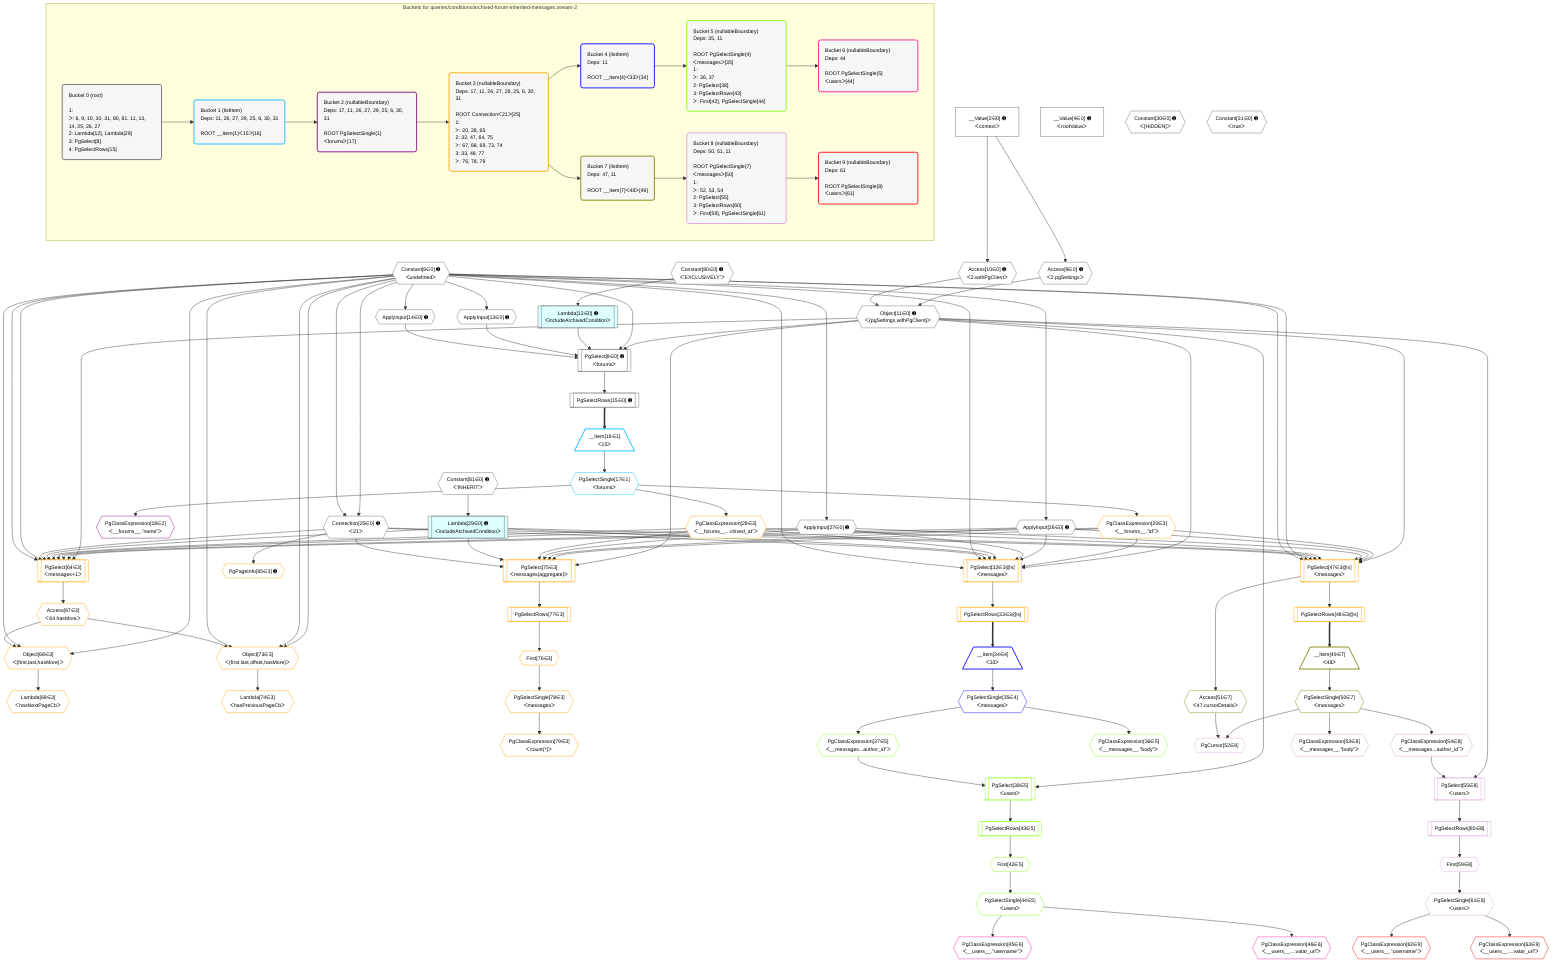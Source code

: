 %%{init: {'themeVariables': { 'fontSize': '12px'}}}%%
graph TD
    classDef path fill:#eee,stroke:#000,color:#000
    classDef plan fill:#fff,stroke-width:1px,color:#000
    classDef itemplan fill:#fff,stroke-width:2px,color:#000
    classDef unbatchedplan fill:#dff,stroke-width:1px,color:#000
    classDef sideeffectplan fill:#fcc,stroke-width:2px,color:#000
    classDef bucket fill:#f6f6f6,color:#000,stroke-width:2px,text-align:left


    %% plan dependencies
    PgSelect8[["PgSelect[8∈0] ➊<br />ᐸforumsᐳ"]]:::plan
    Object11{{"Object[11∈0] ➊<br />ᐸ{pgSettings,withPgClient}ᐳ"}}:::plan
    Constant6{{"Constant[6∈0] ➊<br />ᐸundefinedᐳ"}}:::plan
    Lambda12[["Lambda[12∈0] ➊<br />ᐸincludeArchivedConditionᐳ"]]:::unbatchedplan
    ApplyInput13{{"ApplyInput[13∈0] ➊"}}:::plan
    ApplyInput14{{"ApplyInput[14∈0] ➊"}}:::plan
    Object11 & Constant6 & Lambda12 & ApplyInput13 & ApplyInput14 --> PgSelect8
    Access9{{"Access[9∈0] ➊<br />ᐸ2.pgSettingsᐳ"}}:::plan
    Access10{{"Access[10∈0] ➊<br />ᐸ2.withPgClientᐳ"}}:::plan
    Access9 & Access10 --> Object11
    Connection25{{"Connection[25∈0] ➊<br />ᐸ21ᐳ"}}:::plan
    Constant6 & Constant6 --> Connection25
    __Value2["__Value[2∈0] ➊<br />ᐸcontextᐳ"]:::plan
    __Value2 --> Access9
    __Value2 --> Access10
    Constant80{{"Constant[80∈0] ➊<br />ᐸ'EXCLUSIVELY'ᐳ"}}:::plan
    Constant80 --> Lambda12
    Constant6 --> ApplyInput13
    Constant6 --> ApplyInput14
    PgSelectRows15[["PgSelectRows[15∈0] ➊"]]:::plan
    PgSelect8 --> PgSelectRows15
    ApplyInput26{{"ApplyInput[26∈0] ➊"}}:::plan
    Constant6 --> ApplyInput26
    ApplyInput27{{"ApplyInput[27∈0] ➊"}}:::plan
    Constant6 --> ApplyInput27
    Lambda29[["Lambda[29∈0] ➊<br />ᐸincludeArchivedConditionᐳ"]]:::unbatchedplan
    Constant81{{"Constant[81∈0] ➊<br />ᐸ'INHERIT'ᐳ"}}:::plan
    Constant81 --> Lambda29
    __Value4["__Value[4∈0] ➊<br />ᐸrootValueᐳ"]:::plan
    Constant30{{"Constant[30∈0] ➊<br />ᐸ[HIDDEN]ᐳ"}}:::plan
    Constant31{{"Constant[31∈0] ➊<br />ᐸtrueᐳ"}}:::plan
    __Item16[/"__Item[16∈1]<br />ᐸ15ᐳ"\]:::itemplan
    PgSelectRows15 ==> __Item16
    PgSelectSingle17{{"PgSelectSingle[17∈1]<br />ᐸforumsᐳ"}}:::plan
    __Item16 --> PgSelectSingle17
    PgClassExpression18{{"PgClassExpression[18∈2]<br />ᐸ__forums__.”name”ᐳ"}}:::plan
    PgSelectSingle17 --> PgClassExpression18
    PgSelect32[["PgSelect[32∈3@s]<br />ᐸmessagesᐳ"]]:::plan
    PgClassExpression20{{"PgClassExpression[20∈3]<br />ᐸ__forums__.”id”ᐳ"}}:::plan
    PgClassExpression28{{"PgClassExpression[28∈3]<br />ᐸ__forums__...chived_at”ᐳ"}}:::plan
    Object11 & PgClassExpression20 & ApplyInput26 & ApplyInput27 & PgClassExpression28 & Lambda29 & Connection25 & Constant6 & Constant6 --> PgSelect32
    PgSelect47[["PgSelect[47∈3@s]<br />ᐸmessagesᐳ"]]:::plan
    Object11 & PgClassExpression20 & ApplyInput26 & ApplyInput27 & PgClassExpression28 & Lambda29 & Connection25 & Constant6 & Constant6 --> PgSelect47
    PgSelect64[["PgSelect[64∈3]<br />ᐸmessages+1ᐳ"]]:::plan
    Object11 & PgClassExpression20 & ApplyInput26 & ApplyInput27 & PgClassExpression28 & Lambda29 & Connection25 & Constant6 & Constant6 --> PgSelect64
    PgSelect75[["PgSelect[75∈3]<br />ᐸmessages(aggregate)ᐳ"]]:::plan
    Object11 & PgClassExpression20 & ApplyInput26 & ApplyInput27 & PgClassExpression28 & Lambda29 & Connection25 --> PgSelect75
    Object73{{"Object[73∈3]<br />ᐸ{first,last,offset,hasMore}ᐳ"}}:::plan
    Access67{{"Access[67∈3]<br />ᐸ64.hasMoreᐳ"}}:::plan
    Constant6 & Constant6 & Constant6 & Access67 --> Object73
    Object68{{"Object[68∈3]<br />ᐸ{first,last,hasMore}ᐳ"}}:::plan
    Constant6 & Constant6 & Access67 --> Object68
    PgSelectSingle17 --> PgClassExpression20
    PgSelectSingle17 --> PgClassExpression28
    PgSelectRows33[["PgSelectRows[33∈3@s]"]]:::plan
    PgSelect32 --> PgSelectRows33
    PgSelectRows48[["PgSelectRows[48∈3@s]"]]:::plan
    PgSelect47 --> PgSelectRows48
    PgPageInfo65{{"PgPageInfo[65∈3] ➊"}}:::plan
    Connection25 --> PgPageInfo65
    PgSelect64 --> Access67
    Lambda69{{"Lambda[69∈3]<br />ᐸhasNextPageCbᐳ"}}:::plan
    Object68 --> Lambda69
    Lambda74{{"Lambda[74∈3]<br />ᐸhasPreviousPageCbᐳ"}}:::plan
    Object73 --> Lambda74
    First76{{"First[76∈3]"}}:::plan
    PgSelectRows77[["PgSelectRows[77∈3]"]]:::plan
    PgSelectRows77 --> First76
    PgSelect75 --> PgSelectRows77
    PgSelectSingle78{{"PgSelectSingle[78∈3]<br />ᐸmessagesᐳ"}}:::plan
    First76 --> PgSelectSingle78
    PgClassExpression79{{"PgClassExpression[79∈3]<br />ᐸcount(*)ᐳ"}}:::plan
    PgSelectSingle78 --> PgClassExpression79
    __Item34[/"__Item[34∈4]<br />ᐸ33ᐳ"\]:::itemplan
    PgSelectRows33 ==> __Item34
    PgSelectSingle35{{"PgSelectSingle[35∈4]<br />ᐸmessagesᐳ"}}:::plan
    __Item34 --> PgSelectSingle35
    PgSelect38[["PgSelect[38∈5]<br />ᐸusersᐳ"]]:::plan
    PgClassExpression37{{"PgClassExpression[37∈5]<br />ᐸ__messages...author_id”ᐳ"}}:::plan
    Object11 & PgClassExpression37 --> PgSelect38
    PgClassExpression36{{"PgClassExpression[36∈5]<br />ᐸ__messages__.”body”ᐳ"}}:::plan
    PgSelectSingle35 --> PgClassExpression36
    PgSelectSingle35 --> PgClassExpression37
    First42{{"First[42∈5]"}}:::plan
    PgSelectRows43[["PgSelectRows[43∈5]"]]:::plan
    PgSelectRows43 --> First42
    PgSelect38 --> PgSelectRows43
    PgSelectSingle44{{"PgSelectSingle[44∈5]<br />ᐸusersᐳ"}}:::plan
    First42 --> PgSelectSingle44
    PgClassExpression45{{"PgClassExpression[45∈6]<br />ᐸ__users__.”username”ᐳ"}}:::plan
    PgSelectSingle44 --> PgClassExpression45
    PgClassExpression46{{"PgClassExpression[46∈6]<br />ᐸ__users__....vatar_url”ᐳ"}}:::plan
    PgSelectSingle44 --> PgClassExpression46
    __Item49[/"__Item[49∈7]<br />ᐸ48ᐳ"\]:::itemplan
    PgSelectRows48 ==> __Item49
    PgSelectSingle50{{"PgSelectSingle[50∈7]<br />ᐸmessagesᐳ"}}:::plan
    __Item49 --> PgSelectSingle50
    Access51{{"Access[51∈7]<br />ᐸ47.cursorDetailsᐳ"}}:::plan
    PgSelect47 --> Access51
    PgCursor52{{"PgCursor[52∈8]"}}:::plan
    PgSelectSingle50 & Access51 --> PgCursor52
    PgSelect55[["PgSelect[55∈8]<br />ᐸusersᐳ"]]:::plan
    PgClassExpression54{{"PgClassExpression[54∈8]<br />ᐸ__messages...author_id”ᐳ"}}:::plan
    Object11 & PgClassExpression54 --> PgSelect55
    PgClassExpression53{{"PgClassExpression[53∈8]<br />ᐸ__messages__.”body”ᐳ"}}:::plan
    PgSelectSingle50 --> PgClassExpression53
    PgSelectSingle50 --> PgClassExpression54
    First59{{"First[59∈8]"}}:::plan
    PgSelectRows60[["PgSelectRows[60∈8]"]]:::plan
    PgSelectRows60 --> First59
    PgSelect55 --> PgSelectRows60
    PgSelectSingle61{{"PgSelectSingle[61∈8]<br />ᐸusersᐳ"}}:::plan
    First59 --> PgSelectSingle61
    PgClassExpression62{{"PgClassExpression[62∈9]<br />ᐸ__users__.”username”ᐳ"}}:::plan
    PgSelectSingle61 --> PgClassExpression62
    PgClassExpression63{{"PgClassExpression[63∈9]<br />ᐸ__users__....vatar_url”ᐳ"}}:::plan
    PgSelectSingle61 --> PgClassExpression63

    %% define steps

    subgraph "Buckets for queries/conditions/archived-forum-inherited-messages.stream-2"
    Bucket0("Bucket 0 (root)<br /><br />1: <br />ᐳ: 6, 9, 10, 30, 31, 80, 81, 11, 13, 14, 25, 26, 27<br />2: Lambda[12], Lambda[29]<br />3: PgSelect[8]<br />4: PgSelectRows[15]"):::bucket
    classDef bucket0 stroke:#696969
    class Bucket0,__Value2,__Value4,Constant6,PgSelect8,Access9,Access10,Object11,Lambda12,ApplyInput13,ApplyInput14,PgSelectRows15,Connection25,ApplyInput26,ApplyInput27,Lambda29,Constant30,Constant31,Constant80,Constant81 bucket0
    Bucket1("Bucket 1 (listItem)<br />Deps: 11, 26, 27, 29, 25, 6, 30, 31<br /><br />ROOT __Item{1}ᐸ15ᐳ[16]"):::bucket
    classDef bucket1 stroke:#00bfff
    class Bucket1,__Item16,PgSelectSingle17 bucket1
    Bucket2("Bucket 2 (nullableBoundary)<br />Deps: 17, 11, 26, 27, 29, 25, 6, 30, 31<br /><br />ROOT PgSelectSingle{1}ᐸforumsᐳ[17]"):::bucket
    classDef bucket2 stroke:#7f007f
    class Bucket2,PgClassExpression18 bucket2
    Bucket3("Bucket 3 (nullableBoundary)<br />Deps: 17, 11, 26, 27, 29, 25, 6, 30, 31<br /><br />ROOT Connectionᐸ21ᐳ[25]<br />1: <br />ᐳ: 20, 28, 65<br />2: 32, 47, 64, 75<br />ᐳ: 67, 68, 69, 73, 74<br />3: 33, 48, 77<br />ᐳ: 76, 78, 79"):::bucket
    classDef bucket3 stroke:#ffa500
    class Bucket3,PgClassExpression20,PgClassExpression28,PgSelect32,PgSelectRows33,PgSelect47,PgSelectRows48,PgSelect64,PgPageInfo65,Access67,Object68,Lambda69,Object73,Lambda74,PgSelect75,First76,PgSelectRows77,PgSelectSingle78,PgClassExpression79 bucket3
    Bucket4("Bucket 4 (listItem)<br />Deps: 11<br /><br />ROOT __Item{4}ᐸ33ᐳ[34]"):::bucket
    classDef bucket4 stroke:#0000ff
    class Bucket4,__Item34,PgSelectSingle35 bucket4
    Bucket5("Bucket 5 (nullableBoundary)<br />Deps: 35, 11<br /><br />ROOT PgSelectSingle{4}ᐸmessagesᐳ[35]<br />1: <br />ᐳ: 36, 37<br />2: PgSelect[38]<br />3: PgSelectRows[43]<br />ᐳ: First[42], PgSelectSingle[44]"):::bucket
    classDef bucket5 stroke:#7fff00
    class Bucket5,PgClassExpression36,PgClassExpression37,PgSelect38,First42,PgSelectRows43,PgSelectSingle44 bucket5
    Bucket6("Bucket 6 (nullableBoundary)<br />Deps: 44<br /><br />ROOT PgSelectSingle{5}ᐸusersᐳ[44]"):::bucket
    classDef bucket6 stroke:#ff1493
    class Bucket6,PgClassExpression45,PgClassExpression46 bucket6
    Bucket7("Bucket 7 (listItem)<br />Deps: 47, 11<br /><br />ROOT __Item{7}ᐸ48ᐳ[49]"):::bucket
    classDef bucket7 stroke:#808000
    class Bucket7,__Item49,PgSelectSingle50,Access51 bucket7
    Bucket8("Bucket 8 (nullableBoundary)<br />Deps: 50, 51, 11<br /><br />ROOT PgSelectSingle{7}ᐸmessagesᐳ[50]<br />1: <br />ᐳ: 52, 53, 54<br />2: PgSelect[55]<br />3: PgSelectRows[60]<br />ᐳ: First[59], PgSelectSingle[61]"):::bucket
    classDef bucket8 stroke:#dda0dd
    class Bucket8,PgCursor52,PgClassExpression53,PgClassExpression54,PgSelect55,First59,PgSelectRows60,PgSelectSingle61 bucket8
    Bucket9("Bucket 9 (nullableBoundary)<br />Deps: 61<br /><br />ROOT PgSelectSingle{8}ᐸusersᐳ[61]"):::bucket
    classDef bucket9 stroke:#ff0000
    class Bucket9,PgClassExpression62,PgClassExpression63 bucket9
    Bucket0 --> Bucket1
    Bucket1 --> Bucket2
    Bucket2 --> Bucket3
    Bucket3 --> Bucket4 & Bucket7
    Bucket4 --> Bucket5
    Bucket5 --> Bucket6
    Bucket7 --> Bucket8
    Bucket8 --> Bucket9
    end